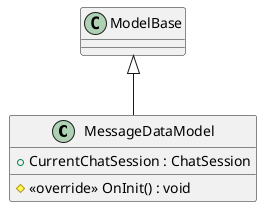 @startuml
class MessageDataModel {
    + CurrentChatSession : ChatSession
    # <<override>> OnInit() : void
}
ModelBase <|-- MessageDataModel
@enduml
